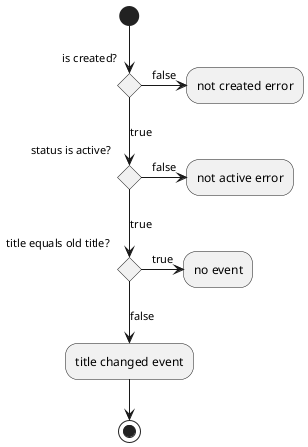 @startuml change title

(*) --> if "is created?" then
  ->[false] "not created error"
else
  -->[true] if "status is active?" then
    ->[false] "not active error"
  else
    [true] if "title equals old title?" then
      ->[true] "no event"
    else
      -->[false] "title changed event"
      --> (*)
    endif
  endif
endif

@enduml
